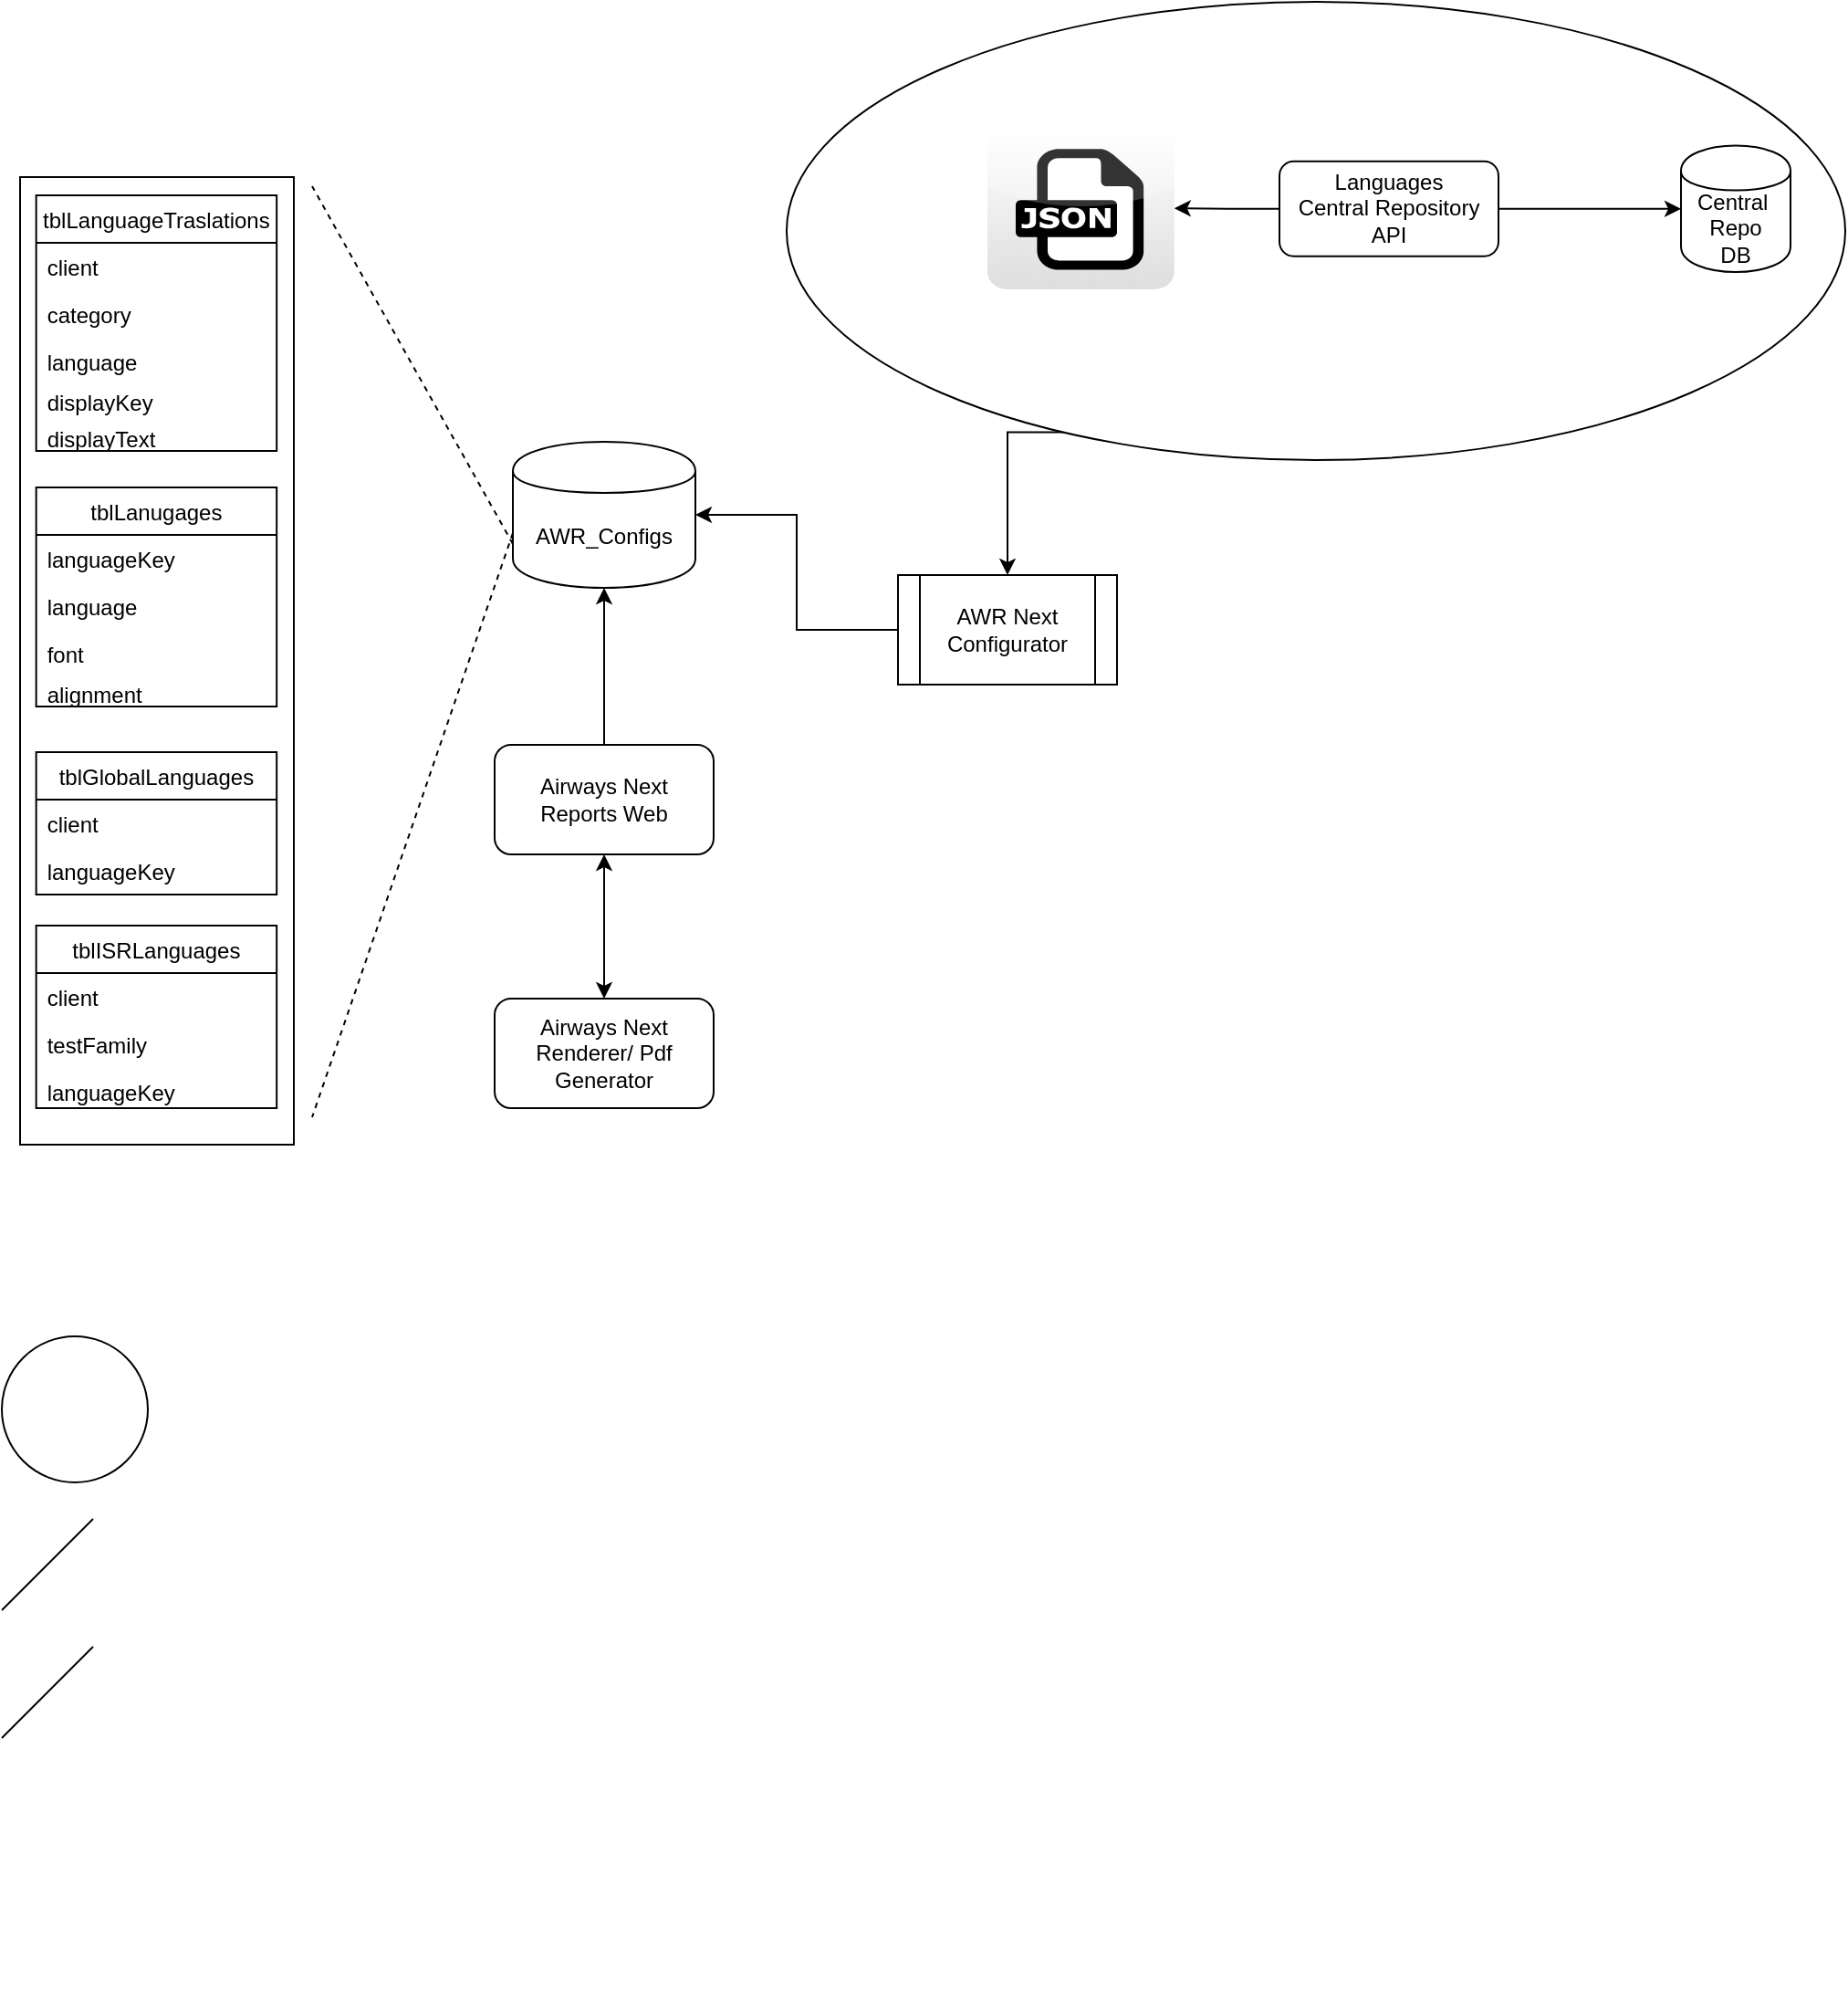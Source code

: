 <mxfile version="10.6.7" type="github"><diagram name="Page-1" id="edf60f1a-56cd-e834-aa8a-f176f3a09ee4"><mxGraphModel dx="1618" dy="1614" grid="1" gridSize="10" guides="1" tooltips="1" connect="1" arrows="1" fold="1" page="1" pageScale="1" pageWidth="1100" pageHeight="850" background="#ffffff" math="0" shadow="0"><root><mxCell id="0"/><mxCell id="1" parent="0"/><mxCell id="ByOui9n3__673s0Wlim_-9" value="" style="edgeStyle=orthogonalEdgeStyle;rounded=0;orthogonalLoop=1;jettySize=auto;html=1;" parent="1" source="ByOui9n3__673s0Wlim_-1" target="ByOui9n3__673s0Wlim_-3" edge="1"><mxGeometry relative="1" as="geometry"/></mxCell><mxCell id="ByOui9n3__673s0Wlim_-1" value="Airways Next&lt;br&gt;Reports Web&lt;br&gt;" style="rounded=1;whiteSpace=wrap;html=1;" parent="1" vertex="1"><mxGeometry x="290" y="336" width="120" height="60" as="geometry"/></mxCell><mxCell id="ByOui9n3__673s0Wlim_-3" value="AWR_Configs" style="shape=cylinder;whiteSpace=wrap;html=1;boundedLbl=1;backgroundOutline=1;" parent="1" vertex="1"><mxGeometry x="300" y="170" width="100" height="80" as="geometry"/></mxCell><mxCell id="ByOui9n3__673s0Wlim_-54" value="" style="group" parent="1" vertex="1" connectable="0"><mxGeometry x="20" y="110" width="160" height="530" as="geometry"/></mxCell><mxCell id="ByOui9n3__673s0Wlim_-52" value="" style="group" parent="ByOui9n3__673s0Wlim_-54" vertex="1" connectable="0"><mxGeometry y="-30" width="160" height="530" as="geometry"/></mxCell><mxCell id="ByOui9n3__673s0Wlim_-53" value="" style="group" parent="ByOui9n3__673s0Wlim_-52" vertex="1" connectable="0"><mxGeometry y="-55" width="160" height="530" as="geometry"/></mxCell><mxCell id="ByOui9n3__673s0Wlim_-38" value="" style="rounded=0;whiteSpace=wrap;html=1;" parent="ByOui9n3__673s0Wlim_-53" vertex="1"><mxGeometry x="10" width="150" height="530" as="geometry"/></mxCell><mxCell id="ByOui9n3__673s0Wlim_-43" value="" style="group" parent="ByOui9n3__673s0Wlim_-53" vertex="1" connectable="0"><mxGeometry x="18.824" y="10" width="131.765" height="500" as="geometry"/></mxCell><mxCell id="ByOui9n3__673s0Wlim_-10" value="tblLanguageTraslations" style="swimlane;fontStyle=0;childLayout=stackLayout;horizontal=1;startSize=26;fillColor=none;horizontalStack=0;resizeParent=1;resizeParentMax=0;resizeLast=0;collapsible=1;marginBottom=0;" parent="ByOui9n3__673s0Wlim_-43" vertex="1"><mxGeometry width="131.765" height="140" as="geometry"/></mxCell><mxCell id="ByOui9n3__673s0Wlim_-11" value="client" style="text;strokeColor=none;fillColor=none;align=left;verticalAlign=top;spacingLeft=4;spacingRight=4;overflow=hidden;rotatable=0;points=[[0,0.5],[1,0.5]];portConstraint=eastwest;" parent="ByOui9n3__673s0Wlim_-10" vertex="1"><mxGeometry y="26" width="131.765" height="26" as="geometry"/></mxCell><mxCell id="ByOui9n3__673s0Wlim_-12" value="category" style="text;strokeColor=none;fillColor=none;align=left;verticalAlign=top;spacingLeft=4;spacingRight=4;overflow=hidden;rotatable=0;points=[[0,0.5],[1,0.5]];portConstraint=eastwest;" parent="ByOui9n3__673s0Wlim_-10" vertex="1"><mxGeometry y="52" width="131.765" height="26" as="geometry"/></mxCell><mxCell id="ByOui9n3__673s0Wlim_-18" value="language" style="text;strokeColor=none;fillColor=none;align=left;verticalAlign=top;spacingLeft=4;spacingRight=4;overflow=hidden;rotatable=0;points=[[0,0.5],[1,0.5]];portConstraint=eastwest;" parent="ByOui9n3__673s0Wlim_-10" vertex="1"><mxGeometry y="78" width="131.765" height="22" as="geometry"/></mxCell><mxCell id="ByOui9n3__673s0Wlim_-13" value="displayKey" style="text;strokeColor=none;fillColor=none;align=left;verticalAlign=top;spacingLeft=4;spacingRight=4;overflow=hidden;rotatable=0;points=[[0,0.5],[1,0.5]];portConstraint=eastwest;" parent="ByOui9n3__673s0Wlim_-10" vertex="1"><mxGeometry y="100" width="131.765" height="20" as="geometry"/></mxCell><mxCell id="ByOui9n3__673s0Wlim_-19" value="displayText" style="text;strokeColor=none;fillColor=none;align=left;verticalAlign=top;spacingLeft=4;spacingRight=4;overflow=hidden;rotatable=0;points=[[0,0.5],[1,0.5]];portConstraint=eastwest;" parent="ByOui9n3__673s0Wlim_-10" vertex="1"><mxGeometry y="120" width="131.765" height="20" as="geometry"/></mxCell><mxCell id="ByOui9n3__673s0Wlim_-21" value="tblLanugages" style="swimlane;fontStyle=0;childLayout=stackLayout;horizontal=1;startSize=26;fillColor=none;horizontalStack=0;resizeParent=1;resizeParentMax=0;resizeLast=0;collapsible=1;marginBottom=0;" parent="ByOui9n3__673s0Wlim_-43" vertex="1"><mxGeometry y="160" width="131.765" height="120" as="geometry"/></mxCell><mxCell id="ByOui9n3__673s0Wlim_-22" value="languageKey" style="text;strokeColor=none;fillColor=none;align=left;verticalAlign=top;spacingLeft=4;spacingRight=4;overflow=hidden;rotatable=0;points=[[0,0.5],[1,0.5]];portConstraint=eastwest;" parent="ByOui9n3__673s0Wlim_-21" vertex="1"><mxGeometry y="26" width="131.765" height="26" as="geometry"/></mxCell><mxCell id="ByOui9n3__673s0Wlim_-23" value="language" style="text;strokeColor=none;fillColor=none;align=left;verticalAlign=top;spacingLeft=4;spacingRight=4;overflow=hidden;rotatable=0;points=[[0,0.5],[1,0.5]];portConstraint=eastwest;" parent="ByOui9n3__673s0Wlim_-21" vertex="1"><mxGeometry y="52" width="131.765" height="26" as="geometry"/></mxCell><mxCell id="ByOui9n3__673s0Wlim_-24" value="font" style="text;strokeColor=none;fillColor=none;align=left;verticalAlign=top;spacingLeft=4;spacingRight=4;overflow=hidden;rotatable=0;points=[[0,0.5],[1,0.5]];portConstraint=eastwest;" parent="ByOui9n3__673s0Wlim_-21" vertex="1"><mxGeometry y="78" width="131.765" height="22" as="geometry"/></mxCell><mxCell id="ByOui9n3__673s0Wlim_-25" value="alignment" style="text;strokeColor=none;fillColor=none;align=left;verticalAlign=top;spacingLeft=4;spacingRight=4;overflow=hidden;rotatable=0;points=[[0,0.5],[1,0.5]];portConstraint=eastwest;" parent="ByOui9n3__673s0Wlim_-21" vertex="1"><mxGeometry y="100" width="131.765" height="20" as="geometry"/></mxCell><mxCell id="ByOui9n3__673s0Wlim_-27" value="tblGlobalLanguages" style="swimlane;fontStyle=0;childLayout=stackLayout;horizontal=1;startSize=26;fillColor=none;horizontalStack=0;resizeParent=1;resizeParentMax=0;resizeLast=0;collapsible=1;marginBottom=0;" parent="ByOui9n3__673s0Wlim_-43" vertex="1"><mxGeometry y="305" width="131.765" height="78" as="geometry"/></mxCell><mxCell id="ByOui9n3__673s0Wlim_-28" value="client" style="text;strokeColor=none;fillColor=none;align=left;verticalAlign=top;spacingLeft=4;spacingRight=4;overflow=hidden;rotatable=0;points=[[0,0.5],[1,0.5]];portConstraint=eastwest;" parent="ByOui9n3__673s0Wlim_-27" vertex="1"><mxGeometry y="26" width="131.765" height="26" as="geometry"/></mxCell><mxCell id="ByOui9n3__673s0Wlim_-29" value="languageKey" style="text;strokeColor=none;fillColor=none;align=left;verticalAlign=top;spacingLeft=4;spacingRight=4;overflow=hidden;rotatable=0;points=[[0,0.5],[1,0.5]];portConstraint=eastwest;" parent="ByOui9n3__673s0Wlim_-27" vertex="1"><mxGeometry y="52" width="131.765" height="26" as="geometry"/></mxCell><mxCell id="ByOui9n3__673s0Wlim_-32" value="tblISRLanguages" style="swimlane;fontStyle=0;childLayout=stackLayout;horizontal=1;startSize=26;fillColor=none;horizontalStack=0;resizeParent=1;resizeParentMax=0;resizeLast=0;collapsible=1;marginBottom=0;" parent="ByOui9n3__673s0Wlim_-43" vertex="1"><mxGeometry y="400" width="131.765" height="100" as="geometry"/></mxCell><mxCell id="ByOui9n3__673s0Wlim_-33" value="client" style="text;strokeColor=none;fillColor=none;align=left;verticalAlign=top;spacingLeft=4;spacingRight=4;overflow=hidden;rotatable=0;points=[[0,0.5],[1,0.5]];portConstraint=eastwest;" parent="ByOui9n3__673s0Wlim_-32" vertex="1"><mxGeometry y="26" width="131.765" height="26" as="geometry"/></mxCell><mxCell id="ByOui9n3__673s0Wlim_-34" value="testFamily" style="text;strokeColor=none;fillColor=none;align=left;verticalAlign=top;spacingLeft=4;spacingRight=4;overflow=hidden;rotatable=0;points=[[0,0.5],[1,0.5]];portConstraint=eastwest;" parent="ByOui9n3__673s0Wlim_-32" vertex="1"><mxGeometry y="52" width="131.765" height="26" as="geometry"/></mxCell><mxCell id="ByOui9n3__673s0Wlim_-35" value="languageKey" style="text;strokeColor=none;fillColor=none;align=left;verticalAlign=top;spacingLeft=4;spacingRight=4;overflow=hidden;rotatable=0;points=[[0,0.5],[1,0.5]];portConstraint=eastwest;" parent="ByOui9n3__673s0Wlim_-32" vertex="1"><mxGeometry y="78" width="131.765" height="22" as="geometry"/></mxCell><mxCell id="ByOui9n3__673s0Wlim_-58" value="" style="endArrow=none;dashed=1;html=1;exitX=0;exitY=0.7;exitDx=0;exitDy=0;" parent="1" source="ByOui9n3__673s0Wlim_-3" edge="1"><mxGeometry width="50" height="50" relative="1" as="geometry"><mxPoint x="290" y="210" as="sourcePoint"/><mxPoint x="190" y="30" as="targetPoint"/></mxGeometry></mxCell><mxCell id="ByOui9n3__673s0Wlim_-59" value="" style="endArrow=none;dashed=1;html=1;" parent="1" edge="1"><mxGeometry width="50" height="50" relative="1" as="geometry"><mxPoint x="300" y="220" as="sourcePoint"/><mxPoint x="190" y="540" as="targetPoint"/></mxGeometry></mxCell><mxCell id="ByOui9n3__673s0Wlim_-70" value="" style="edgeStyle=orthogonalEdgeStyle;rounded=0;orthogonalLoop=1;jettySize=auto;html=1;" parent="1" source="ByOui9n3__673s0Wlim_-62" target="ByOui9n3__673s0Wlim_-68" edge="1"><mxGeometry relative="1" as="geometry"/></mxCell><mxCell id="ByOui9n3__673s0Wlim_-75" style="edgeStyle=orthogonalEdgeStyle;rounded=0;orthogonalLoop=1;jettySize=auto;html=1;entryX=1;entryY=0.5;entryDx=0;entryDy=0;" parent="1" source="ByOui9n3__673s0Wlim_-68" target="ByOui9n3__673s0Wlim_-3" edge="1"><mxGeometry relative="1" as="geometry"/></mxCell><mxCell id="ByOui9n3__673s0Wlim_-68" value="AWR Next&lt;br&gt;Configurator&lt;br&gt;" style="shape=process;whiteSpace=wrap;html=1;backgroundOutline=1;" parent="1" vertex="1"><mxGeometry x="511" y="243" width="120" height="60" as="geometry"/></mxCell><mxCell id="ByOui9n3__673s0Wlim_-76" value="Airways Next Renderer/ Pdf Generator&lt;br&gt;" style="rounded=1;whiteSpace=wrap;html=1;" parent="1" vertex="1"><mxGeometry x="290" y="475" width="120" height="60" as="geometry"/></mxCell><mxCell id="ByOui9n3__673s0Wlim_-77" value="" style="endArrow=classic;startArrow=classic;html=1;entryX=0.5;entryY=1;entryDx=0;entryDy=0;exitX=0.5;exitY=0;exitDx=0;exitDy=0;" parent="1" source="ByOui9n3__673s0Wlim_-76" target="ByOui9n3__673s0Wlim_-1" edge="1"><mxGeometry width="50" height="50" relative="1" as="geometry"><mxPoint x="330" y="460" as="sourcePoint"/><mxPoint x="380" y="410" as="targetPoint"/></mxGeometry></mxCell><mxCell id="ZO9pbvJGpQMWj_KZsMbB-2" value="" style="ellipse;whiteSpace=wrap;html=1;aspect=fixed;" vertex="1" parent="1"><mxGeometry x="20" y="660" width="80" height="80" as="geometry"/></mxCell><mxCell id="ZO9pbvJGpQMWj_KZsMbB-6" value="" style="endArrow=none;html=1;" edge="1" parent="1"><mxGeometry width="50" height="50" relative="1" as="geometry"><mxPoint x="20" y="810" as="sourcePoint"/><mxPoint x="70" y="760" as="targetPoint"/></mxGeometry></mxCell><mxCell id="ZO9pbvJGpQMWj_KZsMbB-8" value="" style="endArrow=none;html=1;" edge="1" parent="1"><mxGeometry width="50" height="50" relative="1" as="geometry"><mxPoint x="20" y="880" as="sourcePoint"/><mxPoint x="70" y="830" as="targetPoint"/></mxGeometry></mxCell><mxCell id="ZO9pbvJGpQMWj_KZsMbB-11" value="" style="group" vertex="1" connectable="0" parent="1"><mxGeometry x="450" y="-71" width="580" height="251" as="geometry"/></mxCell><mxCell id="ZO9pbvJGpQMWj_KZsMbB-3" value="" style="ellipse;whiteSpace=wrap;html=1;" vertex="1" parent="ZO9pbvJGpQMWj_KZsMbB-11"><mxGeometry width="580" height="251" as="geometry"/></mxCell><mxCell id="ByOui9n3__673s0Wlim_-2" value="Languages&lt;br&gt;Central Repository&lt;br&gt;API&lt;br&gt;" style="rounded=1;whiteSpace=wrap;html=1;" parent="ZO9pbvJGpQMWj_KZsMbB-11" vertex="1"><mxGeometry x="270" y="87.417" width="120" height="51.931" as="geometry"/></mxCell><mxCell id="ByOui9n3__673s0Wlim_-4" value="Central&amp;nbsp;&lt;br&gt;Repo&lt;br&gt;DB&lt;br&gt;" style="shape=cylinder;whiteSpace=wrap;html=1;boundedLbl=1;backgroundOutline=1;" parent="ZO9pbvJGpQMWj_KZsMbB-11" vertex="1"><mxGeometry x="490" y="78.762" width="60" height="69.241" as="geometry"/></mxCell><mxCell id="ByOui9n3__673s0Wlim_-62" value="" style="dashed=0;outlineConnect=0;html=1;align=center;labelPosition=center;verticalLabelPosition=bottom;verticalAlign=top;shape=mxgraph.webicons.json;fillColor=#FFFFFF;gradientColor=#DFDEDE" parent="ZO9pbvJGpQMWj_KZsMbB-11" vertex="1"><mxGeometry x="110" y="68.809" width="102.4" height="88.629" as="geometry"/></mxCell><mxCell id="ByOui9n3__673s0Wlim_-7" style="edgeStyle=orthogonalEdgeStyle;rounded=0;orthogonalLoop=1;jettySize=auto;html=1;entryX=0;entryY=0.5;entryDx=0;entryDy=0;" parent="ZO9pbvJGpQMWj_KZsMbB-11" source="ByOui9n3__673s0Wlim_-2" target="ByOui9n3__673s0Wlim_-4" edge="1"><mxGeometry relative="1" as="geometry"/></mxCell><mxCell id="ByOui9n3__673s0Wlim_-67" style="edgeStyle=orthogonalEdgeStyle;rounded=0;orthogonalLoop=1;jettySize=auto;html=1;" parent="ZO9pbvJGpQMWj_KZsMbB-11" source="ByOui9n3__673s0Wlim_-2" target="ByOui9n3__673s0Wlim_-62" edge="1"><mxGeometry relative="1" as="geometry"/></mxCell><mxCell id="ZO9pbvJGpQMWj_KZsMbB-14" value="" style="shape=image;html=1;verticalAlign=top;verticalLabelPosition=bottom;labelBackgroundColor=#ffffff;imageAspect=0;aspect=fixed;image=https://cdn4.iconfinder.com/data/icons/integral/128/cross-128.png" vertex="1" parent="ZO9pbvJGpQMWj_KZsMbB-11"><mxGeometry x="190" y="16" width="230" height="230" as="geometry"/></mxCell><mxCell id="ZO9pbvJGpQMWj_KZsMbB-12" value="" style="shape=image;html=1;verticalAlign=top;verticalLabelPosition=bottom;labelBackgroundColor=#ffffff;imageAspect=0;aspect=fixed;image=https://cdn4.iconfinder.com/data/icons/icocentre-free-icons/114/f-cross_256-128.png" vertex="1" parent="1"><mxGeometry x="20" y="900" width="128" height="128" as="geometry"/></mxCell></root></mxGraphModel></diagram></mxfile>